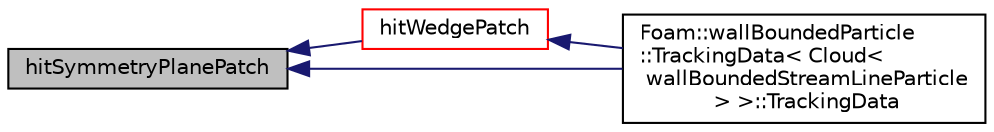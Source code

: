 digraph "hitSymmetryPlanePatch"
{
  bgcolor="transparent";
  edge [fontname="Helvetica",fontsize="10",labelfontname="Helvetica",labelfontsize="10"];
  node [fontname="Helvetica",fontsize="10",shape=record];
  rankdir="LR";
  Node1127 [label="hitSymmetryPlanePatch",height=0.2,width=0.4,color="black", fillcolor="grey75", style="filled", fontcolor="black"];
  Node1127 -> Node1128 [dir="back",color="midnightblue",fontsize="10",style="solid",fontname="Helvetica"];
  Node1128 [label="hitWedgePatch",height=0.2,width=0.4,color="red",URL="$a24305.html#a6d625cb12c13358b06545a2a0875809a",tooltip="Overridable function to handle the particle hitting a wedge. "];
  Node1128 -> Node1131 [dir="back",color="midnightblue",fontsize="10",style="solid",fontname="Helvetica"];
  Node1131 [label="Foam::wallBoundedParticle\l::TrackingData\< Cloud\<\l wallBoundedStreamLineParticle\l \> \>::TrackingData",height=0.2,width=0.4,color="black",URL="$a24309.html#a6314a22146c220ef091a623801dc2b2d"];
  Node1127 -> Node1131 [dir="back",color="midnightblue",fontsize="10",style="solid",fontname="Helvetica"];
}
